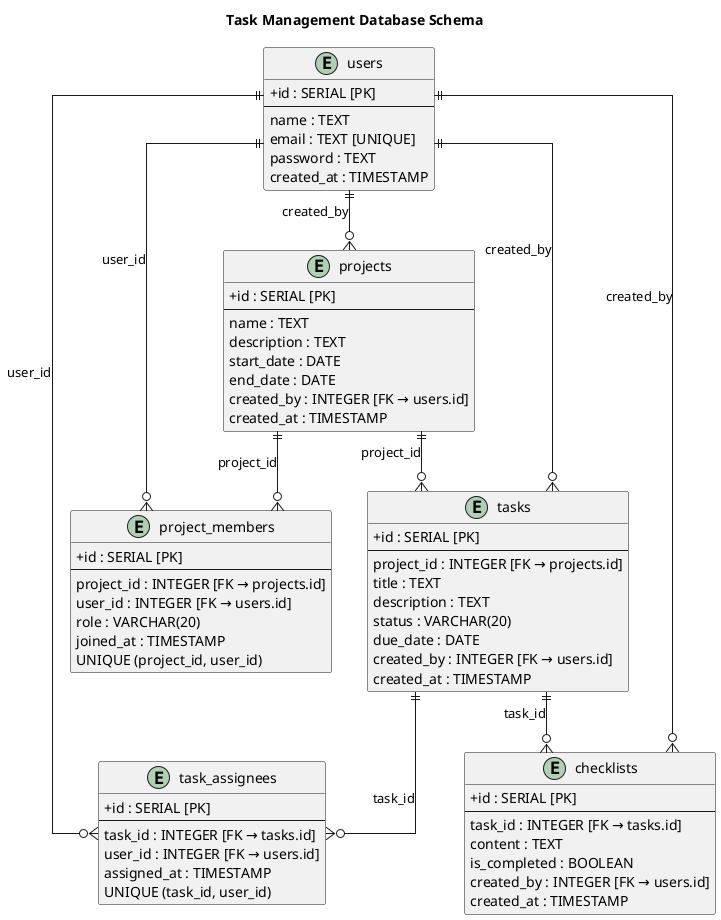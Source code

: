 @startuml
' Configuration
skinparam linetype ortho
skinparam classAttributeIconSize 0
title Task Management Database Schema

entity "users" as users {
  +id : SERIAL [PK]
  --
  name : TEXT
  email : TEXT [UNIQUE]
  password : TEXT
  created_at : TIMESTAMP
}

entity "projects" as projects {
  +id : SERIAL [PK]
  --
  name : TEXT
  description : TEXT
  start_date : DATE
  end_date : DATE
  created_by : INTEGER [FK → users.id]
  created_at : TIMESTAMP
}

entity "project_members" as project_members {
  +id : SERIAL [PK]
  --
  project_id : INTEGER [FK → projects.id]
  user_id : INTEGER [FK → users.id]
  role : VARCHAR(20)
  joined_at : TIMESTAMP
  UNIQUE (project_id, user_id)
}

entity "tasks" as tasks {
  +id : SERIAL [PK]
  --
  project_id : INTEGER [FK → projects.id]
  title : TEXT
  description : TEXT
  status : VARCHAR(20)
  due_date : DATE
  created_by : INTEGER [FK → users.id]
  created_at : TIMESTAMP
}

entity "task_assignees" as task_assignees {
  +id : SERIAL [PK]
  --
  task_id : INTEGER [FK → tasks.id]
  user_id : INTEGER [FK → users.id]
  assigned_at : TIMESTAMP
  UNIQUE (task_id, user_id)
}

entity "checklists" as checklists {
  +id : SERIAL [PK]
  --
  task_id : INTEGER [FK → tasks.id]
  content : TEXT
  is_completed : BOOLEAN
  created_by : INTEGER [FK → users.id]
  created_at : TIMESTAMP
}

' Relationships
users ||--o{ projects : "created_by"
projects ||--o{ project_members : "project_id"
users ||--o{ project_members : "user_id"

projects ||--o{ tasks : "project_id"
users ||--o{ tasks : "created_by"

tasks ||--o{ task_assignees : "task_id"
users ||--o{ task_assignees : "user_id"

tasks ||--o{ checklists : "task_id"
users ||--o{ checklists : "created_by"
@enduml
